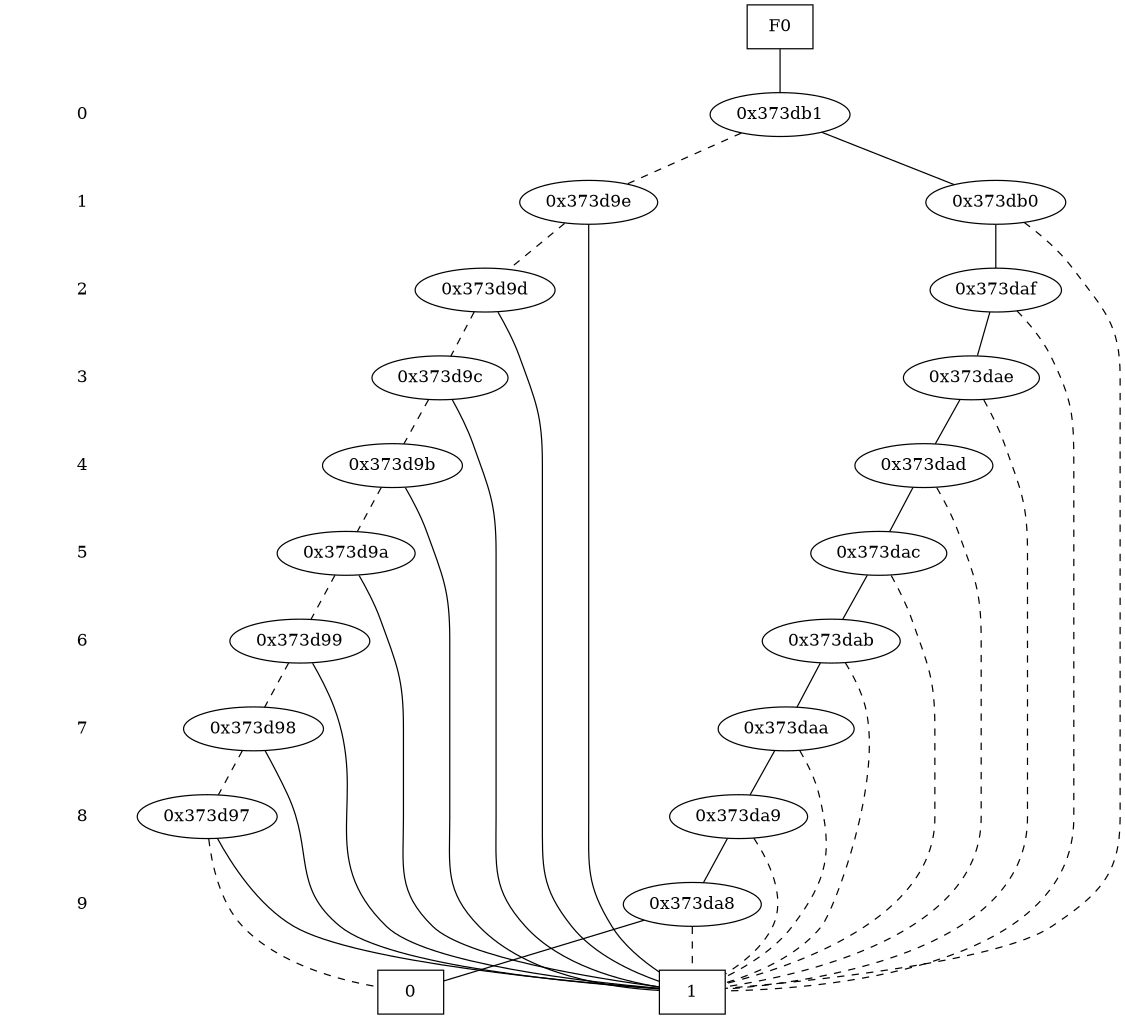 digraph "DD" {
size = "7.5,10"
center = true;
edge [dir = none];
{ node [shape = plaintext];
  edge [style = invis];
  "CONST NODES" [style = invis];
" 0 " -> " 1 " -> " 2 " -> " 3 " -> " 4 " -> " 5 " -> " 6 " -> " 7 " -> " 8 " -> " 9 " -> "CONST NODES"; 
}
{ rank = same; node [shape = box]; edge [style = invis];
"F0"; }
{ rank = same; " 0 ";
"0x373db1";
}
{ rank = same; " 1 ";
"0x373d9e";
"0x373db0";
}
{ rank = same; " 2 ";
"0x373d9d";
"0x373daf";
}
{ rank = same; " 3 ";
"0x373d9c";
"0x373dae";
}
{ rank = same; " 4 ";
"0x373d9b";
"0x373dad";
}
{ rank = same; " 5 ";
"0x373d9a";
"0x373dac";
}
{ rank = same; " 6 ";
"0x373d99";
"0x373dab";
}
{ rank = same; " 7 ";
"0x373d98";
"0x373daa";
}
{ rank = same; " 8 ";
"0x373d97";
"0x373da9";
}
{ rank = same; " 9 ";
"0x373da8";
}
{ rank = same; "CONST NODES";
{ node [shape = box]; "0x1d7cd8";
"0x1d7cd7";
}
}
"F0" -> "0x373db1" [style = solid];
"0x373db1" -> "0x373db0";
"0x373db1" -> "0x373d9e" [style = dashed];
"0x373d9e" -> "0x1d7cd7";
"0x373d9e" -> "0x373d9d" [style = dashed];
"0x373db0" -> "0x373daf";
"0x373db0" -> "0x1d7cd7" [style = dashed];
"0x373d9d" -> "0x1d7cd7";
"0x373d9d" -> "0x373d9c" [style = dashed];
"0x373daf" -> "0x373dae";
"0x373daf" -> "0x1d7cd7" [style = dashed];
"0x373d9c" -> "0x1d7cd7";
"0x373d9c" -> "0x373d9b" [style = dashed];
"0x373dae" -> "0x373dad";
"0x373dae" -> "0x1d7cd7" [style = dashed];
"0x373d9b" -> "0x1d7cd7";
"0x373d9b" -> "0x373d9a" [style = dashed];
"0x373dad" -> "0x373dac";
"0x373dad" -> "0x1d7cd7" [style = dashed];
"0x373d9a" -> "0x1d7cd7";
"0x373d9a" -> "0x373d99" [style = dashed];
"0x373dac" -> "0x373dab";
"0x373dac" -> "0x1d7cd7" [style = dashed];
"0x373d99" -> "0x1d7cd7";
"0x373d99" -> "0x373d98" [style = dashed];
"0x373dab" -> "0x373daa";
"0x373dab" -> "0x1d7cd7" [style = dashed];
"0x373d98" -> "0x1d7cd7";
"0x373d98" -> "0x373d97" [style = dashed];
"0x373daa" -> "0x373da9";
"0x373daa" -> "0x1d7cd7" [style = dashed];
"0x373d97" -> "0x1d7cd7";
"0x373d97" -> "0x1d7cd8" [style = dashed];
"0x373da9" -> "0x373da8";
"0x373da9" -> "0x1d7cd7" [style = dashed];
"0x373da8" -> "0x1d7cd8";
"0x373da8" -> "0x1d7cd7" [style = dashed];
"0x1d7cd8" [label = "0"];
"0x1d7cd7" [label = "1"];
}
